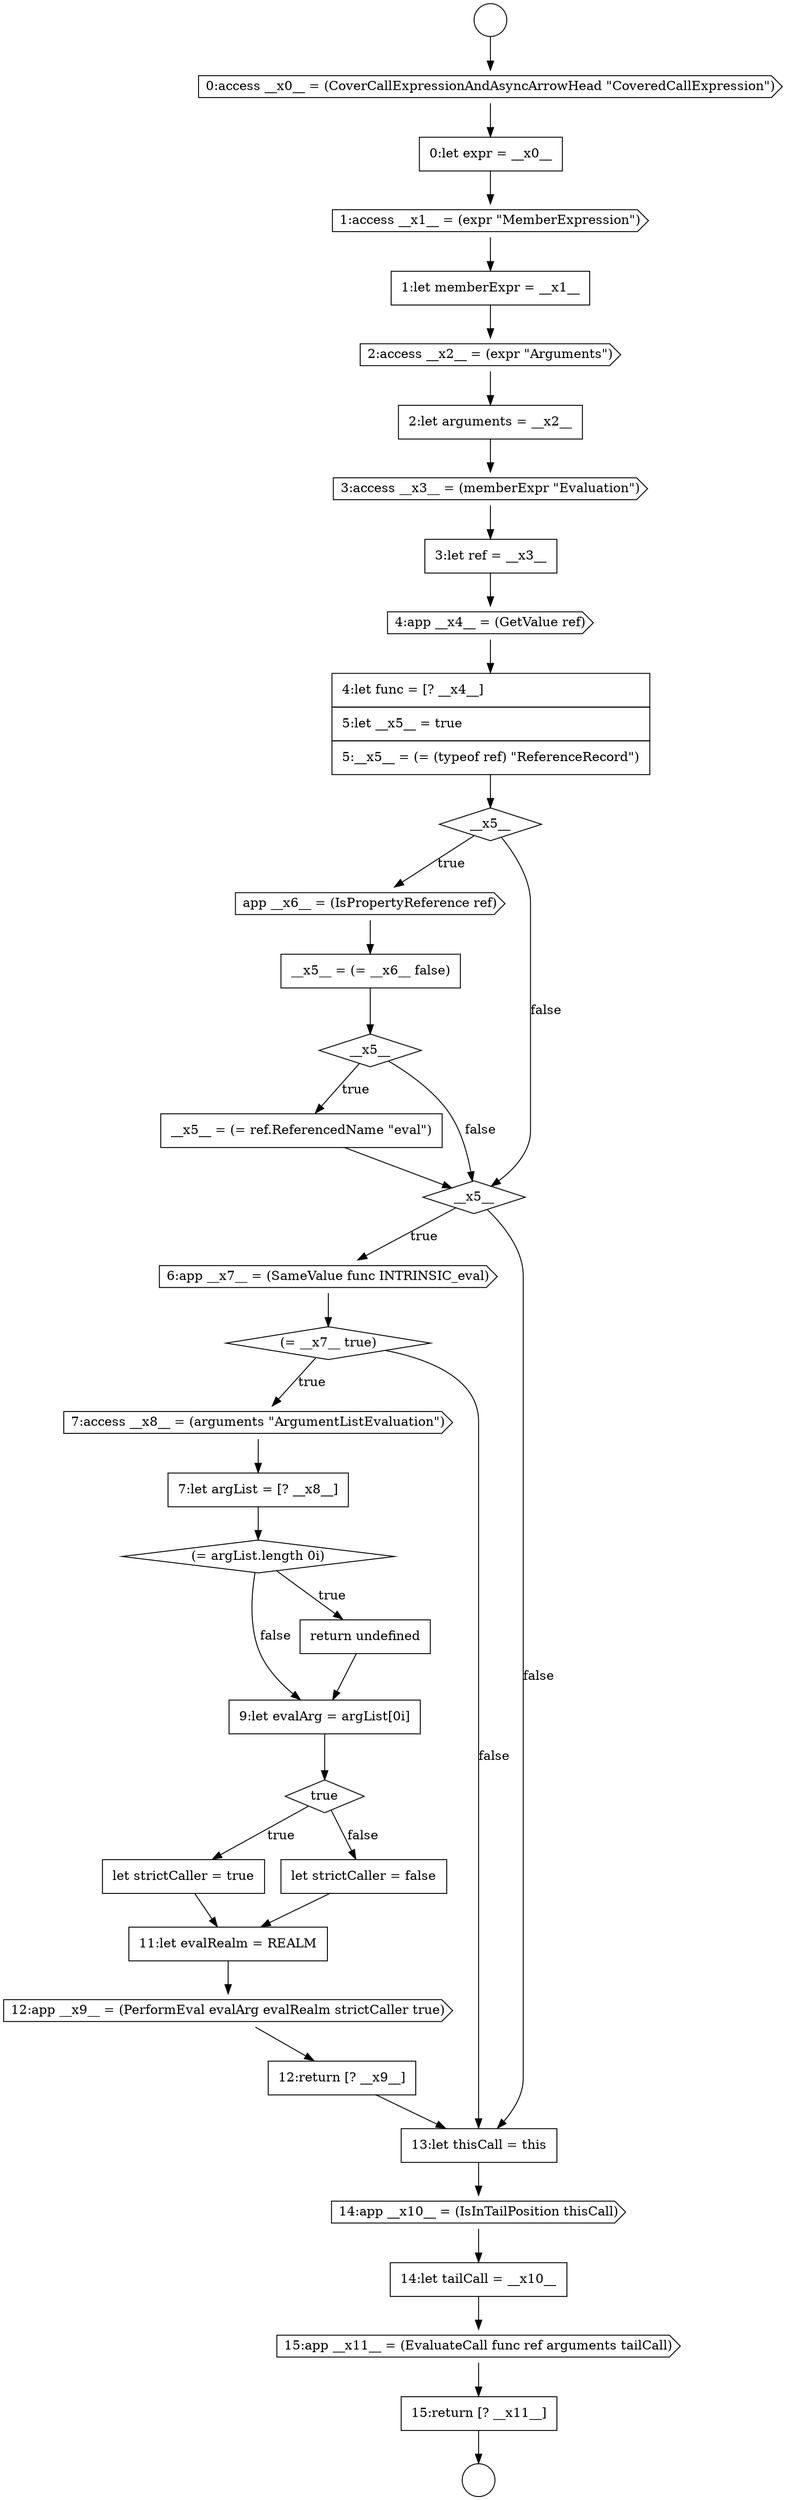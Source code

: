 digraph {
  node4575 [shape=circle label=" " color="black" fillcolor="white" style=filled]
  node4607 [shape=none, margin=0, label=<<font color="black">
    <table border="0" cellborder="1" cellspacing="0" cellpadding="10">
      <tr><td align="left">14:let tailCall = __x10__</td></tr>
    </table>
  </font>> color="black" fillcolor="white" style=filled]
  node4595 [shape=none, margin=0, label=<<font color="black">
    <table border="0" cellborder="1" cellspacing="0" cellpadding="10">
      <tr><td align="left">7:let argList = [? __x8__]</td></tr>
    </table>
  </font>> color="black" fillcolor="white" style=filled]
  node4588 [shape=none, margin=0, label=<<font color="black">
    <table border="0" cellborder="1" cellspacing="0" cellpadding="10">
      <tr><td align="left">__x5__ = (= __x6__ false)</td></tr>
    </table>
  </font>> color="black" fillcolor="white" style=filled]
  node4609 [shape=none, margin=0, label=<<font color="black">
    <table border="0" cellborder="1" cellspacing="0" cellpadding="10">
      <tr><td align="left">15:return [? __x11__]</td></tr>
    </table>
  </font>> color="black" fillcolor="white" style=filled]
  node4582 [shape=cds, label=<<font color="black">3:access __x3__ = (memberExpr &quot;Evaluation&quot;)</font>> color="black" fillcolor="white" style=filled]
  node4593 [shape=diamond, label=<<font color="black">(= __x7__ true)</font>> color="black" fillcolor="white" style=filled]
  node4584 [shape=cds, label=<<font color="black">4:app __x4__ = (GetValue ref)</font>> color="black" fillcolor="white" style=filled]
  node4603 [shape=cds, label=<<font color="black">12:app __x9__ = (PerformEval evalArg evalRealm strictCaller true)</font>> color="black" fillcolor="white" style=filled]
  node4592 [shape=cds, label=<<font color="black">6:app __x7__ = (SameValue func INTRINSIC_eval)</font>> color="black" fillcolor="white" style=filled]
  node4583 [shape=none, margin=0, label=<<font color="black">
    <table border="0" cellborder="1" cellspacing="0" cellpadding="10">
      <tr><td align="left">3:let ref = __x3__</td></tr>
    </table>
  </font>> color="black" fillcolor="white" style=filled]
  node4578 [shape=cds, label=<<font color="black">1:access __x1__ = (expr &quot;MemberExpression&quot;)</font>> color="black" fillcolor="white" style=filled]
  node4600 [shape=none, margin=0, label=<<font color="black">
    <table border="0" cellborder="1" cellspacing="0" cellpadding="10">
      <tr><td align="left">let strictCaller = true</td></tr>
    </table>
  </font>> color="black" fillcolor="white" style=filled]
  node4604 [shape=none, margin=0, label=<<font color="black">
    <table border="0" cellborder="1" cellspacing="0" cellpadding="10">
      <tr><td align="left">12:return [? __x9__]</td></tr>
    </table>
  </font>> color="black" fillcolor="white" style=filled]
  node4589 [shape=diamond, label=<<font color="black">__x5__</font>> color="black" fillcolor="white" style=filled]
  node4576 [shape=cds, label=<<font color="black">0:access __x0__ = (CoverCallExpressionAndAsyncArrowHead &quot;CoveredCallExpression&quot;)</font>> color="black" fillcolor="white" style=filled]
  node4608 [shape=cds, label=<<font color="black">15:app __x11__ = (EvaluateCall func ref arguments tailCall)</font>> color="black" fillcolor="white" style=filled]
  node4585 [shape=none, margin=0, label=<<font color="black">
    <table border="0" cellborder="1" cellspacing="0" cellpadding="10">
      <tr><td align="left">4:let func = [? __x4__]</td></tr>
      <tr><td align="left">5:let __x5__ = true</td></tr>
      <tr><td align="left">5:__x5__ = (= (typeof ref) &quot;ReferenceRecord&quot;)</td></tr>
    </table>
  </font>> color="black" fillcolor="white" style=filled]
  node4594 [shape=cds, label=<<font color="black">7:access __x8__ = (arguments &quot;ArgumentListEvaluation&quot;)</font>> color="black" fillcolor="white" style=filled]
  node4577 [shape=none, margin=0, label=<<font color="black">
    <table border="0" cellborder="1" cellspacing="0" cellpadding="10">
      <tr><td align="left">0:let expr = __x0__</td></tr>
    </table>
  </font>> color="black" fillcolor="white" style=filled]
  node4599 [shape=diamond, label=<<font color="black">true</font>> color="black" fillcolor="white" style=filled]
  node4605 [shape=none, margin=0, label=<<font color="black">
    <table border="0" cellborder="1" cellspacing="0" cellpadding="10">
      <tr><td align="left">13:let thisCall = this</td></tr>
    </table>
  </font>> color="black" fillcolor="white" style=filled]
  node4590 [shape=none, margin=0, label=<<font color="black">
    <table border="0" cellborder="1" cellspacing="0" cellpadding="10">
      <tr><td align="left">__x5__ = (= ref.ReferencedName &quot;eval&quot;)</td></tr>
    </table>
  </font>> color="black" fillcolor="white" style=filled]
  node4601 [shape=none, margin=0, label=<<font color="black">
    <table border="0" cellborder="1" cellspacing="0" cellpadding="10">
      <tr><td align="left">let strictCaller = false</td></tr>
    </table>
  </font>> color="black" fillcolor="white" style=filled]
  node4586 [shape=diamond, label=<<font color="black">__x5__</font>> color="black" fillcolor="white" style=filled]
  node4580 [shape=cds, label=<<font color="black">2:access __x2__ = (expr &quot;Arguments&quot;)</font>> color="black" fillcolor="white" style=filled]
  node4598 [shape=none, margin=0, label=<<font color="black">
    <table border="0" cellborder="1" cellspacing="0" cellpadding="10">
      <tr><td align="left">9:let evalArg = argList[0i]</td></tr>
    </table>
  </font>> color="black" fillcolor="white" style=filled]
  node4581 [shape=none, margin=0, label=<<font color="black">
    <table border="0" cellborder="1" cellspacing="0" cellpadding="10">
      <tr><td align="left">2:let arguments = __x2__</td></tr>
    </table>
  </font>> color="black" fillcolor="white" style=filled]
  node4606 [shape=cds, label=<<font color="black">14:app __x10__ = (IsInTailPosition thisCall)</font>> color="black" fillcolor="white" style=filled]
  node4587 [shape=cds, label=<<font color="black">app __x6__ = (IsPropertyReference ref)</font>> color="black" fillcolor="white" style=filled]
  node4574 [shape=circle label=" " color="black" fillcolor="white" style=filled]
  node4602 [shape=none, margin=0, label=<<font color="black">
    <table border="0" cellborder="1" cellspacing="0" cellpadding="10">
      <tr><td align="left">11:let evalRealm = REALM</td></tr>
    </table>
  </font>> color="black" fillcolor="white" style=filled]
  node4591 [shape=diamond, label=<<font color="black">__x5__</font>> color="black" fillcolor="white" style=filled]
  node4596 [shape=diamond, label=<<font color="black">(= argList.length 0i)</font>> color="black" fillcolor="white" style=filled]
  node4579 [shape=none, margin=0, label=<<font color="black">
    <table border="0" cellborder="1" cellspacing="0" cellpadding="10">
      <tr><td align="left">1:let memberExpr = __x1__</td></tr>
    </table>
  </font>> color="black" fillcolor="white" style=filled]
  node4597 [shape=none, margin=0, label=<<font color="black">
    <table border="0" cellborder="1" cellspacing="0" cellpadding="10">
      <tr><td align="left">return undefined</td></tr>
    </table>
  </font>> color="black" fillcolor="white" style=filled]
  node4601 -> node4602 [ color="black"]
  node4588 -> node4589 [ color="black"]
  node4598 -> node4599 [ color="black"]
  node4603 -> node4604 [ color="black"]
  node4576 -> node4577 [ color="black"]
  node4582 -> node4583 [ color="black"]
  node4597 -> node4598 [ color="black"]
  node4609 -> node4575 [ color="black"]
  node4608 -> node4609 [ color="black"]
  node4580 -> node4581 [ color="black"]
  node4594 -> node4595 [ color="black"]
  node4607 -> node4608 [ color="black"]
  node4606 -> node4607 [ color="black"]
  node4590 -> node4591 [ color="black"]
  node4589 -> node4590 [label=<<font color="black">true</font>> color="black"]
  node4589 -> node4591 [label=<<font color="black">false</font>> color="black"]
  node4577 -> node4578 [ color="black"]
  node4600 -> node4602 [ color="black"]
  node4592 -> node4593 [ color="black"]
  node4593 -> node4594 [label=<<font color="black">true</font>> color="black"]
  node4593 -> node4605 [label=<<font color="black">false</font>> color="black"]
  node4605 -> node4606 [ color="black"]
  node4587 -> node4588 [ color="black"]
  node4579 -> node4580 [ color="black"]
  node4595 -> node4596 [ color="black"]
  node4596 -> node4597 [label=<<font color="black">true</font>> color="black"]
  node4596 -> node4598 [label=<<font color="black">false</font>> color="black"]
  node4578 -> node4579 [ color="black"]
  node4574 -> node4576 [ color="black"]
  node4604 -> node4605 [ color="black"]
  node4583 -> node4584 [ color="black"]
  node4581 -> node4582 [ color="black"]
  node4599 -> node4600 [label=<<font color="black">true</font>> color="black"]
  node4599 -> node4601 [label=<<font color="black">false</font>> color="black"]
  node4584 -> node4585 [ color="black"]
  node4591 -> node4592 [label=<<font color="black">true</font>> color="black"]
  node4591 -> node4605 [label=<<font color="black">false</font>> color="black"]
  node4585 -> node4586 [ color="black"]
  node4586 -> node4587 [label=<<font color="black">true</font>> color="black"]
  node4586 -> node4591 [label=<<font color="black">false</font>> color="black"]
  node4602 -> node4603 [ color="black"]
}
